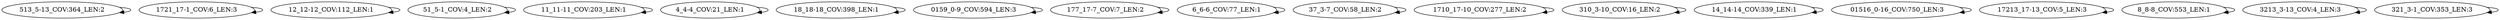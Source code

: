 digraph G {
    "513_5-13_COV:364_LEN:2" -> "513_5-13_COV:364_LEN:2";
    "1721_17-1_COV:6_LEN:3" -> "1721_17-1_COV:6_LEN:3";
    "12_12-12_COV:112_LEN:1" -> "12_12-12_COV:112_LEN:1";
    "51_5-1_COV:4_LEN:2" -> "51_5-1_COV:4_LEN:2";
    "11_11-11_COV:203_LEN:1" -> "11_11-11_COV:203_LEN:1";
    "4_4-4_COV:21_LEN:1" -> "4_4-4_COV:21_LEN:1";
    "18_18-18_COV:398_LEN:1" -> "18_18-18_COV:398_LEN:1";
    "0159_0-9_COV:594_LEN:3" -> "0159_0-9_COV:594_LEN:3";
    "177_17-7_COV:7_LEN:2" -> "177_17-7_COV:7_LEN:2";
    "6_6-6_COV:77_LEN:1" -> "6_6-6_COV:77_LEN:1";
    "37_3-7_COV:58_LEN:2" -> "37_3-7_COV:58_LEN:2";
    "1710_17-10_COV:277_LEN:2" -> "1710_17-10_COV:277_LEN:2";
    "310_3-10_COV:16_LEN:2" -> "310_3-10_COV:16_LEN:2";
    "14_14-14_COV:339_LEN:1" -> "14_14-14_COV:339_LEN:1";
    "01516_0-16_COV:750_LEN:3" -> "01516_0-16_COV:750_LEN:3";
    "17213_17-13_COV:5_LEN:3" -> "17213_17-13_COV:5_LEN:3";
    "8_8-8_COV:553_LEN:1" -> "8_8-8_COV:553_LEN:1";
    "3213_3-13_COV:4_LEN:3" -> "3213_3-13_COV:4_LEN:3";
    "321_3-1_COV:353_LEN:3" -> "321_3-1_COV:353_LEN:3";
}
